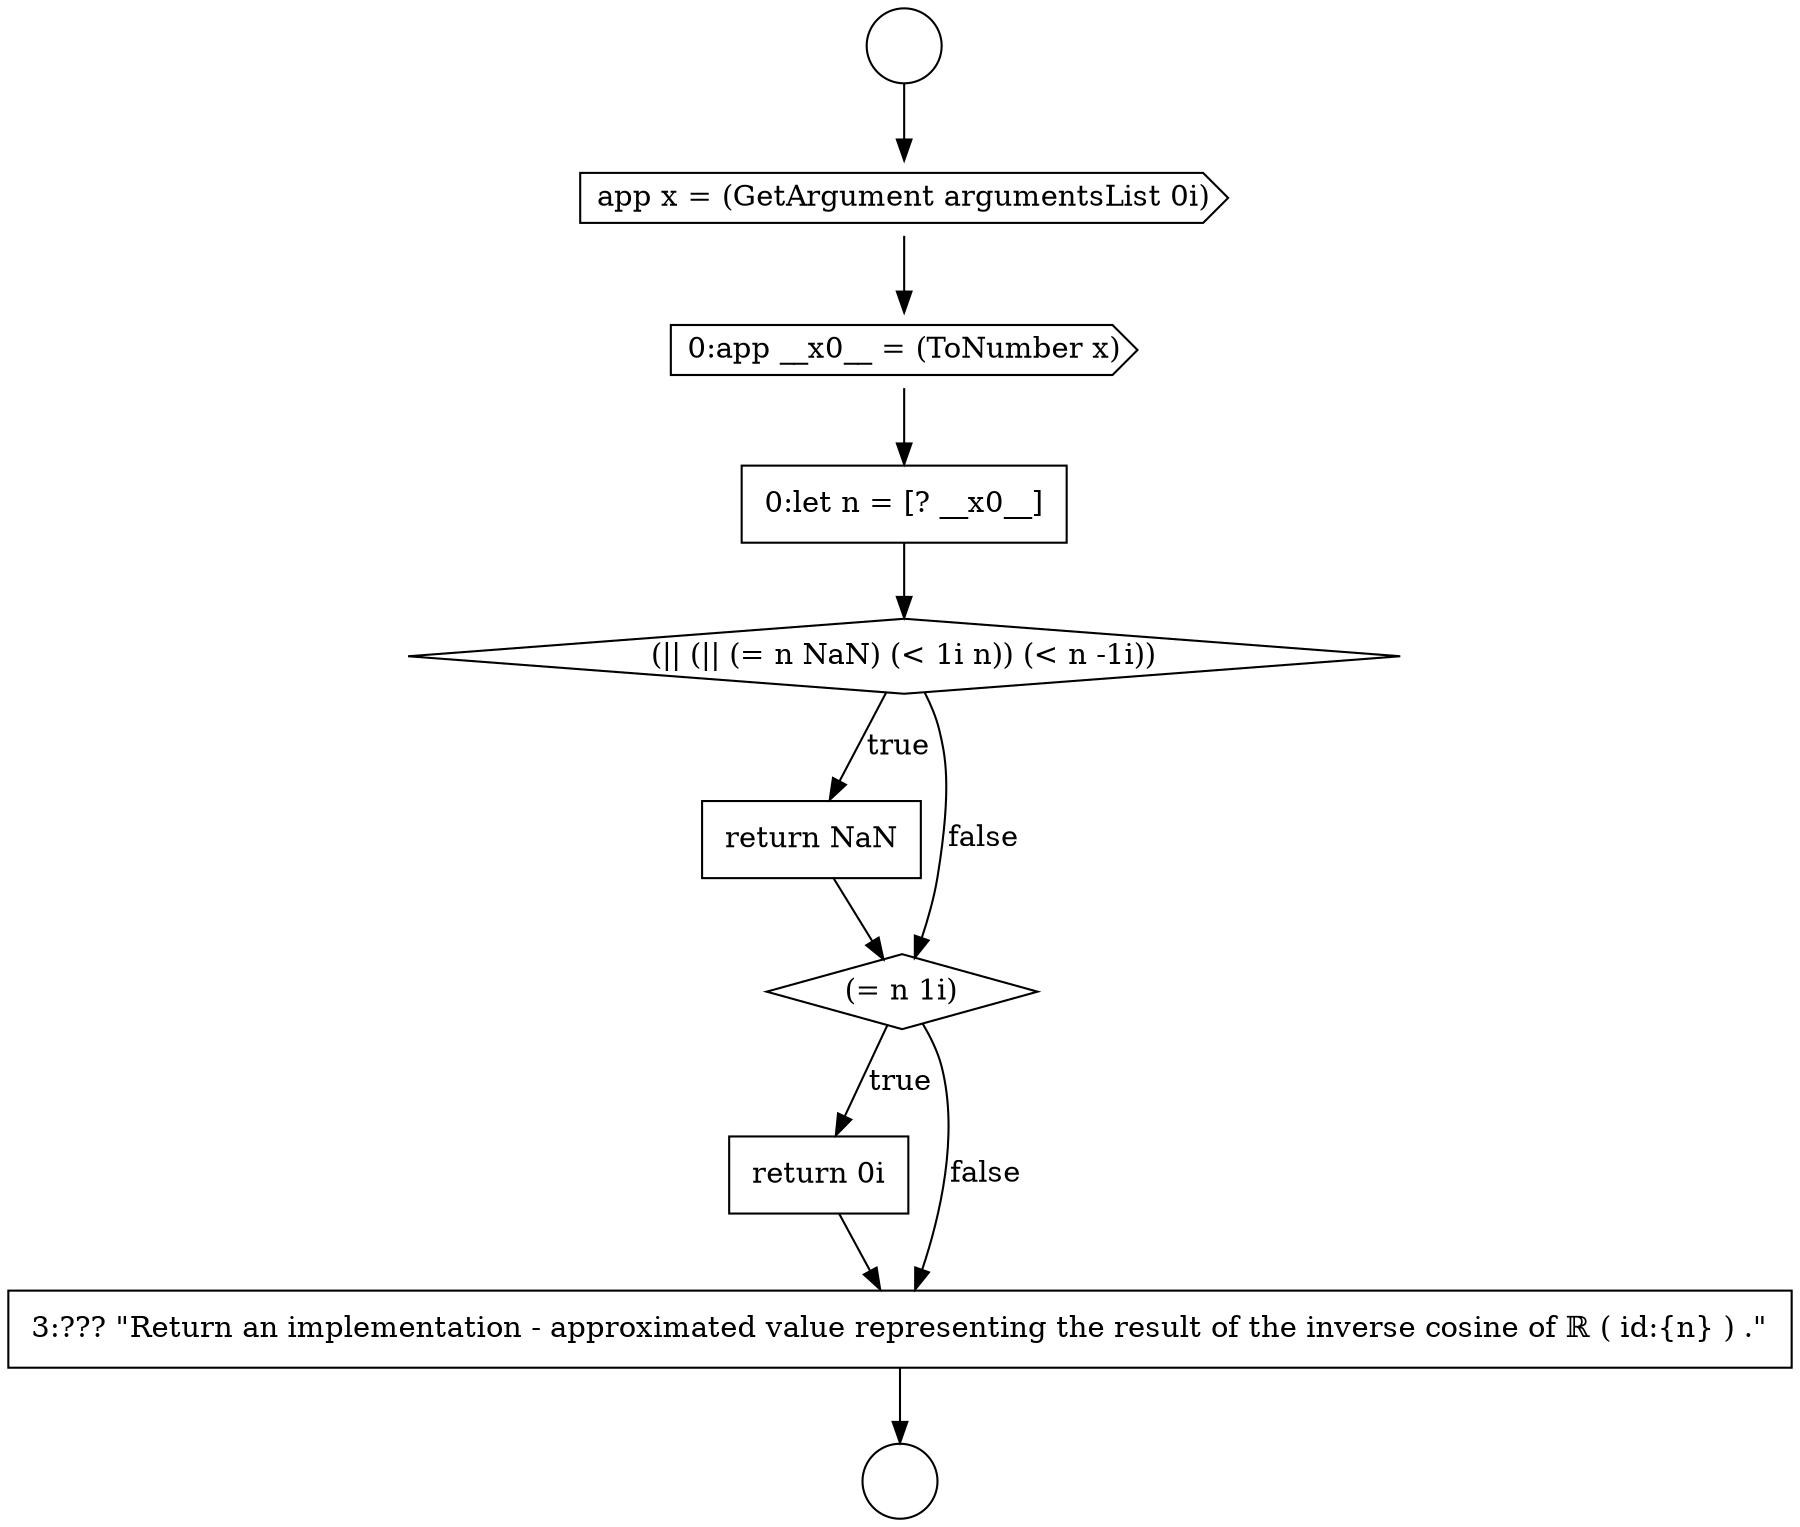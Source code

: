 digraph {
  node12742 [shape=cds, label=<<font color="black">0:app __x0__ = (ToNumber x)</font>> color="black" fillcolor="white" style=filled]
  node12745 [shape=none, margin=0, label=<<font color="black">
    <table border="0" cellborder="1" cellspacing="0" cellpadding="10">
      <tr><td align="left">return NaN</td></tr>
    </table>
  </font>> color="black" fillcolor="white" style=filled]
  node12747 [shape=none, margin=0, label=<<font color="black">
    <table border="0" cellborder="1" cellspacing="0" cellpadding="10">
      <tr><td align="left">return 0i</td></tr>
    </table>
  </font>> color="black" fillcolor="white" style=filled]
  node12741 [shape=cds, label=<<font color="black">app x = (GetArgument argumentsList 0i)</font>> color="black" fillcolor="white" style=filled]
  node12746 [shape=diamond, label=<<font color="black">(= n 1i)</font>> color="black" fillcolor="white" style=filled]
  node12748 [shape=none, margin=0, label=<<font color="black">
    <table border="0" cellborder="1" cellspacing="0" cellpadding="10">
      <tr><td align="left">3:??? &quot;Return an implementation - approximated value representing the result of the inverse cosine of ℝ ( id:{n} ) .&quot;</td></tr>
    </table>
  </font>> color="black" fillcolor="white" style=filled]
  node12744 [shape=diamond, label=<<font color="black">(|| (|| (= n NaN) (&lt; 1i n)) (&lt; n -1i))</font>> color="black" fillcolor="white" style=filled]
  node12740 [shape=circle label=" " color="black" fillcolor="white" style=filled]
  node12743 [shape=none, margin=0, label=<<font color="black">
    <table border="0" cellborder="1" cellspacing="0" cellpadding="10">
      <tr><td align="left">0:let n = [? __x0__]</td></tr>
    </table>
  </font>> color="black" fillcolor="white" style=filled]
  node12739 [shape=circle label=" " color="black" fillcolor="white" style=filled]
  node12748 -> node12740 [ color="black"]
  node12745 -> node12746 [ color="black"]
  node12739 -> node12741 [ color="black"]
  node12741 -> node12742 [ color="black"]
  node12742 -> node12743 [ color="black"]
  node12746 -> node12747 [label=<<font color="black">true</font>> color="black"]
  node12746 -> node12748 [label=<<font color="black">false</font>> color="black"]
  node12744 -> node12745 [label=<<font color="black">true</font>> color="black"]
  node12744 -> node12746 [label=<<font color="black">false</font>> color="black"]
  node12743 -> node12744 [ color="black"]
  node12747 -> node12748 [ color="black"]
}
